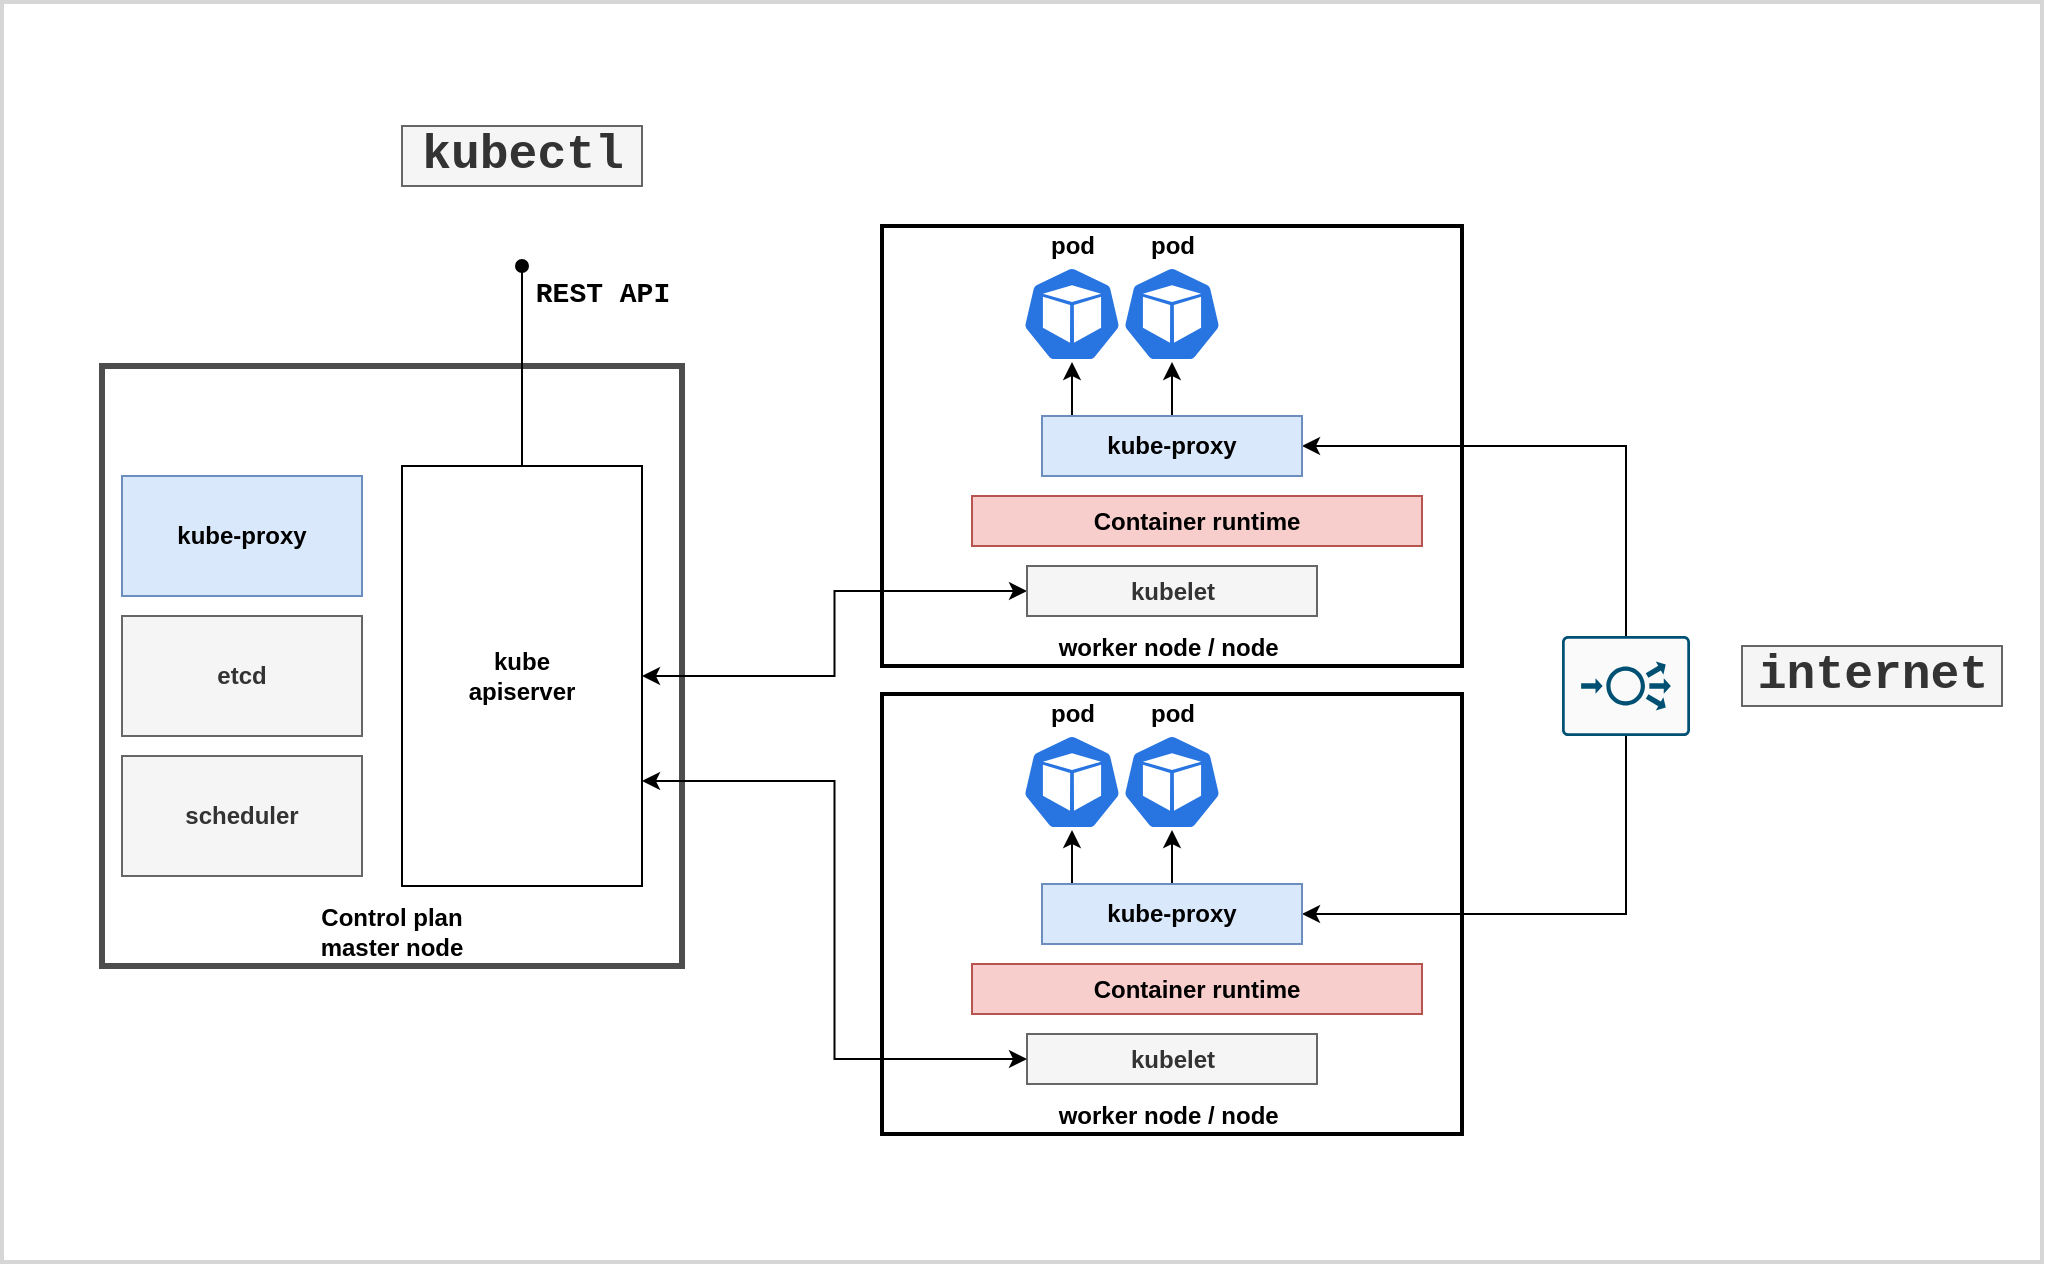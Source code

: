 <mxfile version="16.5.1" type="device"><diagram id="HC1WRCAMNiSrRTw0SjZT" name="Page-1"><mxGraphModel dx="1502" dy="785" grid="1" gridSize="10" guides="1" tooltips="1" connect="1" arrows="1" fold="1" page="1" pageScale="1" pageWidth="1169" pageHeight="827" math="0" shadow="0"><root><mxCell id="0"/><mxCell id="1" parent="0"/><mxCell id="0EYzqI7dRpm-PmWT7NCb-68" value="" style="whiteSpace=wrap;html=1;fontStyle=1;verticalAlign=bottom;strokeWidth=2;fontColor=#E0E0E0;strokeColor=#D6D6D6;" vertex="1" parent="1"><mxGeometry x="50" y="100" width="1020" height="630" as="geometry"/></mxCell><mxCell id="0EYzqI7dRpm-PmWT7NCb-50" value="worker node / node&amp;nbsp;" style="whiteSpace=wrap;html=1;fontStyle=1;verticalAlign=bottom;strokeWidth=2;" vertex="1" parent="1"><mxGeometry x="490" y="446" width="290" height="220" as="geometry"/></mxCell><mxCell id="0EYzqI7dRpm-PmWT7NCb-5" value="Control plan&lt;br&gt;master node" style="whiteSpace=wrap;html=1;fontStyle=1;verticalAlign=bottom;strokeWidth=3;strokeColor=#4D4D4D;" vertex="1" parent="1"><mxGeometry x="100" y="282" width="290" height="300" as="geometry"/></mxCell><mxCell id="0EYzqI7dRpm-PmWT7NCb-1" value="etcd" style="whiteSpace=wrap;html=1;fontStyle=1;fillColor=#f5f5f5;fontColor=#333333;strokeColor=#666666;" vertex="1" parent="1"><mxGeometry x="110" y="407" width="120" height="60" as="geometry"/></mxCell><mxCell id="0EYzqI7dRpm-PmWT7NCb-2" value="scheduler" style="whiteSpace=wrap;html=1;fontStyle=1;fillColor=#f5f5f5;fontColor=#333333;strokeColor=#666666;" vertex="1" parent="1"><mxGeometry x="110" y="477" width="120" height="60" as="geometry"/></mxCell><mxCell id="0EYzqI7dRpm-PmWT7NCb-6" style="edgeStyle=orthogonalEdgeStyle;rounded=0;orthogonalLoop=1;jettySize=auto;html=1;exitX=0.5;exitY=0;exitDx=0;exitDy=0;endArrow=oval;endFill=1;" edge="1" parent="1" source="0EYzqI7dRpm-PmWT7NCb-3"><mxGeometry relative="1" as="geometry"><mxPoint x="310" y="232" as="targetPoint"/></mxGeometry></mxCell><mxCell id="0EYzqI7dRpm-PmWT7NCb-3" value="kube &lt;br&gt;apiserver" style="whiteSpace=wrap;html=1;fontStyle=1" vertex="1" parent="1"><mxGeometry x="250" y="332" width="120" height="210" as="geometry"/></mxCell><mxCell id="0EYzqI7dRpm-PmWT7NCb-4" value="kubectl" style="text;html=1;resizable=0;autosize=1;align=center;verticalAlign=middle;points=[];fillColor=#f5f5f5;strokeColor=#666666;rounded=0;fontStyle=1;fontSize=24;fontFamily=Courier New;fontColor=#333333;" vertex="1" parent="1"><mxGeometry x="250" y="162" width="120" height="30" as="geometry"/></mxCell><mxCell id="0EYzqI7dRpm-PmWT7NCb-7" value="worker node / node&amp;nbsp;" style="whiteSpace=wrap;html=1;fontStyle=1;verticalAlign=bottom;strokeWidth=2;" vertex="1" parent="1"><mxGeometry x="490" y="212" width="290" height="220" as="geometry"/></mxCell><mxCell id="0EYzqI7dRpm-PmWT7NCb-22" style="edgeStyle=orthogonalEdgeStyle;rounded=0;orthogonalLoop=1;jettySize=auto;html=1;exitX=0;exitY=0.5;exitDx=0;exitDy=0;fontFamily=Helvetica;fontSize=12;endArrow=classic;endFill=1;startArrow=classic;startFill=1;" edge="1" parent="1" source="0EYzqI7dRpm-PmWT7NCb-9" target="0EYzqI7dRpm-PmWT7NCb-3"><mxGeometry relative="1" as="geometry"/></mxCell><mxCell id="0EYzqI7dRpm-PmWT7NCb-9" value="kubelet" style="whiteSpace=wrap;html=1;fontStyle=1;fillColor=#f5f5f5;strokeColor=#666666;fontColor=#333333;" vertex="1" parent="1"><mxGeometry x="562.5" y="382" width="145" height="25" as="geometry"/></mxCell><mxCell id="0EYzqI7dRpm-PmWT7NCb-28" style="edgeStyle=orthogonalEdgeStyle;rounded=0;orthogonalLoop=1;jettySize=auto;html=1;exitX=0.5;exitY=0;exitDx=0;exitDy=0;exitPerimeter=0;entryX=1;entryY=0.5;entryDx=0;entryDy=0;fontFamily=Helvetica;fontSize=12;endArrow=classic;endFill=1;" edge="1" parent="1" source="0EYzqI7dRpm-PmWT7NCb-15" target="0EYzqI7dRpm-PmWT7NCb-31"><mxGeometry relative="1" as="geometry"><Array as="points"><mxPoint x="862" y="322"/></Array></mxGeometry></mxCell><mxCell id="0EYzqI7dRpm-PmWT7NCb-65" style="edgeStyle=orthogonalEdgeStyle;rounded=0;orthogonalLoop=1;jettySize=auto;html=1;exitX=0.5;exitY=1;exitDx=0;exitDy=0;exitPerimeter=0;entryX=1;entryY=0.5;entryDx=0;entryDy=0;fontFamily=Helvetica;fontSize=14;startArrow=none;startFill=0;endArrow=classic;endFill=1;" edge="1" parent="1" source="0EYzqI7dRpm-PmWT7NCb-15" target="0EYzqI7dRpm-PmWT7NCb-54"><mxGeometry relative="1" as="geometry"/></mxCell><mxCell id="0EYzqI7dRpm-PmWT7NCb-15" value="" style="sketch=0;points=[[0.015,0.015,0],[0.985,0.015,0],[0.985,0.985,0],[0.015,0.985,0],[0.25,0,0],[0.5,0,0],[0.75,0,0],[1,0.25,0],[1,0.5,0],[1,0.75,0],[0.75,1,0],[0.5,1,0],[0.25,1,0],[0,0.75,0],[0,0.5,0],[0,0.25,0]];verticalLabelPosition=bottom;html=1;verticalAlign=top;aspect=fixed;align=center;pointerEvents=1;shape=mxgraph.cisco19.rect;prIcon=load_balancer;fillColor=#FAFAFA;strokeColor=#005073;fontFamily=Helvetica;fontSize=12;" vertex="1" parent="1"><mxGeometry x="830" y="417" width="64" height="50" as="geometry"/></mxCell><mxCell id="0EYzqI7dRpm-PmWT7NCb-29" value="internet" style="text;html=1;resizable=0;autosize=1;align=center;verticalAlign=middle;points=[];fillColor=#f5f5f5;strokeColor=#666666;rounded=0;fontStyle=1;fontSize=24;fontFamily=Courier New;fontColor=#333333;" vertex="1" parent="1"><mxGeometry x="920" y="422" width="130" height="30" as="geometry"/></mxCell><mxCell id="0EYzqI7dRpm-PmWT7NCb-30" value="kube-proxy" style="whiteSpace=wrap;html=1;fontStyle=1;fillColor=#dae8fc;strokeColor=#6c8ebf;" vertex="1" parent="1"><mxGeometry x="110" y="337" width="120" height="60" as="geometry"/></mxCell><mxCell id="0EYzqI7dRpm-PmWT7NCb-41" style="edgeStyle=orthogonalEdgeStyle;rounded=0;orthogonalLoop=1;jettySize=auto;html=1;exitX=0.25;exitY=0;exitDx=0;exitDy=0;entryX=0.5;entryY=1;entryDx=0;entryDy=0;entryPerimeter=0;fontFamily=Helvetica;fontSize=12;endArrow=classic;endFill=1;" edge="1" parent="1" source="0EYzqI7dRpm-PmWT7NCb-31" target="0EYzqI7dRpm-PmWT7NCb-11"><mxGeometry relative="1" as="geometry"/></mxCell><mxCell id="0EYzqI7dRpm-PmWT7NCb-42" style="edgeStyle=orthogonalEdgeStyle;rounded=0;orthogonalLoop=1;jettySize=auto;html=1;exitX=0.5;exitY=0;exitDx=0;exitDy=0;entryX=0.5;entryY=1;entryDx=0;entryDy=0;entryPerimeter=0;fontFamily=Helvetica;fontSize=12;endArrow=classic;endFill=1;" edge="1" parent="1" source="0EYzqI7dRpm-PmWT7NCb-31" target="0EYzqI7dRpm-PmWT7NCb-39"><mxGeometry relative="1" as="geometry"/></mxCell><mxCell id="0EYzqI7dRpm-PmWT7NCb-31" value="kube-proxy" style="whiteSpace=wrap;html=1;fontStyle=1;fillColor=#dae8fc;strokeColor=#6c8ebf;" vertex="1" parent="1"><mxGeometry x="570" y="307" width="130" height="30" as="geometry"/></mxCell><mxCell id="0EYzqI7dRpm-PmWT7NCb-37" value="" style="group" vertex="1" connectable="0" parent="1"><mxGeometry x="560" y="212" width="50" height="68" as="geometry"/></mxCell><mxCell id="0EYzqI7dRpm-PmWT7NCb-11" value="" style="sketch=0;html=1;dashed=0;whitespace=wrap;fillColor=#2875E2;strokeColor=#ffffff;points=[[0.005,0.63,0],[0.1,0.2,0],[0.9,0.2,0],[0.5,0,0],[0.995,0.63,0],[0.72,0.99,0],[0.5,1,0],[0.28,0.99,0]];shape=mxgraph.kubernetes.icon;prIcon=pod;fontFamily=Courier New;fontSize=24;fontStyle=1" vertex="1" parent="0EYzqI7dRpm-PmWT7NCb-37"><mxGeometry y="20" width="50" height="48" as="geometry"/></mxCell><mxCell id="0EYzqI7dRpm-PmWT7NCb-13" value="pod" style="text;html=1;resizable=0;autosize=1;align=center;verticalAlign=middle;points=[];fillColor=none;strokeColor=none;rounded=0;fontFamily=Helvetica;fontSize=12;fontStyle=1" vertex="1" parent="0EYzqI7dRpm-PmWT7NCb-37"><mxGeometry x="5" width="40" height="20" as="geometry"/></mxCell><mxCell id="0EYzqI7dRpm-PmWT7NCb-38" value="" style="group" vertex="1" connectable="0" parent="1"><mxGeometry x="610" y="212" width="50" height="68" as="geometry"/></mxCell><mxCell id="0EYzqI7dRpm-PmWT7NCb-39" value="" style="sketch=0;html=1;dashed=0;whitespace=wrap;fillColor=#2875E2;strokeColor=#ffffff;points=[[0.005,0.63,0],[0.1,0.2,0],[0.9,0.2,0],[0.5,0,0],[0.995,0.63,0],[0.72,0.99,0],[0.5,1,0],[0.28,0.99,0]];shape=mxgraph.kubernetes.icon;prIcon=pod;fontFamily=Courier New;fontSize=24;fontStyle=1" vertex="1" parent="0EYzqI7dRpm-PmWT7NCb-38"><mxGeometry y="20" width="50" height="48" as="geometry"/></mxCell><mxCell id="0EYzqI7dRpm-PmWT7NCb-40" value="pod" style="text;html=1;resizable=0;autosize=1;align=center;verticalAlign=middle;points=[];fillColor=none;strokeColor=none;rounded=0;fontFamily=Helvetica;fontSize=12;fontStyle=1" vertex="1" parent="0EYzqI7dRpm-PmWT7NCb-38"><mxGeometry x="5" width="40" height="20" as="geometry"/></mxCell><mxCell id="0EYzqI7dRpm-PmWT7NCb-43" value="Container runtime" style="whiteSpace=wrap;html=1;fontStyle=1;fillColor=#f8cecc;strokeColor=#b85450;" vertex="1" parent="1"><mxGeometry x="535" y="347" width="225" height="25" as="geometry"/></mxCell><mxCell id="0EYzqI7dRpm-PmWT7NCb-51" value="kubelet" style="whiteSpace=wrap;html=1;fontStyle=1;fillColor=#f5f5f5;strokeColor=#666666;fontColor=#333333;" vertex="1" parent="1"><mxGeometry x="562.5" y="616" width="145" height="25" as="geometry"/></mxCell><mxCell id="0EYzqI7dRpm-PmWT7NCb-52" style="edgeStyle=orthogonalEdgeStyle;rounded=0;orthogonalLoop=1;jettySize=auto;html=1;exitX=0.25;exitY=0;exitDx=0;exitDy=0;entryX=0.5;entryY=1;entryDx=0;entryDy=0;entryPerimeter=0;fontFamily=Helvetica;fontSize=12;endArrow=classic;endFill=1;" edge="1" parent="1" source="0EYzqI7dRpm-PmWT7NCb-54" target="0EYzqI7dRpm-PmWT7NCb-56"><mxGeometry relative="1" as="geometry"/></mxCell><mxCell id="0EYzqI7dRpm-PmWT7NCb-53" style="edgeStyle=orthogonalEdgeStyle;rounded=0;orthogonalLoop=1;jettySize=auto;html=1;exitX=0.5;exitY=0;exitDx=0;exitDy=0;entryX=0.5;entryY=1;entryDx=0;entryDy=0;entryPerimeter=0;fontFamily=Helvetica;fontSize=12;endArrow=classic;endFill=1;" edge="1" parent="1" source="0EYzqI7dRpm-PmWT7NCb-54" target="0EYzqI7dRpm-PmWT7NCb-59"><mxGeometry relative="1" as="geometry"/></mxCell><mxCell id="0EYzqI7dRpm-PmWT7NCb-64" style="edgeStyle=orthogonalEdgeStyle;rounded=0;orthogonalLoop=1;jettySize=auto;html=1;exitX=0;exitY=0.5;exitDx=0;exitDy=0;entryX=1;entryY=0.75;entryDx=0;entryDy=0;fontFamily=Helvetica;fontSize=14;startArrow=classic;startFill=1;endArrow=classic;endFill=1;" edge="1" parent="1" source="0EYzqI7dRpm-PmWT7NCb-51" target="0EYzqI7dRpm-PmWT7NCb-3"><mxGeometry relative="1" as="geometry"/></mxCell><mxCell id="0EYzqI7dRpm-PmWT7NCb-54" value="kube-proxy" style="whiteSpace=wrap;html=1;fontStyle=1;fillColor=#dae8fc;strokeColor=#6c8ebf;" vertex="1" parent="1"><mxGeometry x="570" y="541" width="130" height="30" as="geometry"/></mxCell><mxCell id="0EYzqI7dRpm-PmWT7NCb-55" value="" style="group" vertex="1" connectable="0" parent="1"><mxGeometry x="560" y="446" width="50" height="68" as="geometry"/></mxCell><mxCell id="0EYzqI7dRpm-PmWT7NCb-56" value="" style="sketch=0;html=1;dashed=0;whitespace=wrap;fillColor=#2875E2;strokeColor=#ffffff;points=[[0.005,0.63,0],[0.1,0.2,0],[0.9,0.2,0],[0.5,0,0],[0.995,0.63,0],[0.72,0.99,0],[0.5,1,0],[0.28,0.99,0]];shape=mxgraph.kubernetes.icon;prIcon=pod;fontFamily=Courier New;fontSize=24;fontStyle=1" vertex="1" parent="0EYzqI7dRpm-PmWT7NCb-55"><mxGeometry y="20" width="50" height="48" as="geometry"/></mxCell><mxCell id="0EYzqI7dRpm-PmWT7NCb-57" value="pod" style="text;html=1;resizable=0;autosize=1;align=center;verticalAlign=middle;points=[];fillColor=none;strokeColor=none;rounded=0;fontFamily=Helvetica;fontSize=12;fontStyle=1" vertex="1" parent="0EYzqI7dRpm-PmWT7NCb-55"><mxGeometry x="5" width="40" height="20" as="geometry"/></mxCell><mxCell id="0EYzqI7dRpm-PmWT7NCb-58" value="" style="group" vertex="1" connectable="0" parent="1"><mxGeometry x="610" y="446" width="50" height="68" as="geometry"/></mxCell><mxCell id="0EYzqI7dRpm-PmWT7NCb-59" value="" style="sketch=0;html=1;dashed=0;whitespace=wrap;fillColor=#2875E2;strokeColor=#ffffff;points=[[0.005,0.63,0],[0.1,0.2,0],[0.9,0.2,0],[0.5,0,0],[0.995,0.63,0],[0.72,0.99,0],[0.5,1,0],[0.28,0.99,0]];shape=mxgraph.kubernetes.icon;prIcon=pod;fontFamily=Courier New;fontSize=24;fontStyle=1" vertex="1" parent="0EYzqI7dRpm-PmWT7NCb-58"><mxGeometry y="20" width="50" height="48" as="geometry"/></mxCell><mxCell id="0EYzqI7dRpm-PmWT7NCb-60" value="pod" style="text;html=1;resizable=0;autosize=1;align=center;verticalAlign=middle;points=[];fillColor=none;strokeColor=none;rounded=0;fontFamily=Helvetica;fontSize=12;fontStyle=1" vertex="1" parent="0EYzqI7dRpm-PmWT7NCb-58"><mxGeometry x="5" width="40" height="20" as="geometry"/></mxCell><mxCell id="0EYzqI7dRpm-PmWT7NCb-61" value="Container runtime" style="whiteSpace=wrap;html=1;fontStyle=1;fillColor=#f8cecc;strokeColor=#b85450;" vertex="1" parent="1"><mxGeometry x="535" y="581" width="225" height="25" as="geometry"/></mxCell><mxCell id="0EYzqI7dRpm-PmWT7NCb-63" value="REST API" style="text;html=1;resizable=0;autosize=1;align=center;verticalAlign=middle;points=[];fillColor=none;strokeColor=none;rounded=0;fontStyle=1;fontSize=14;fontFamily=Courier New;" vertex="1" parent="1"><mxGeometry x="310" y="236" width="80" height="20" as="geometry"/></mxCell></root></mxGraphModel></diagram></mxfile>